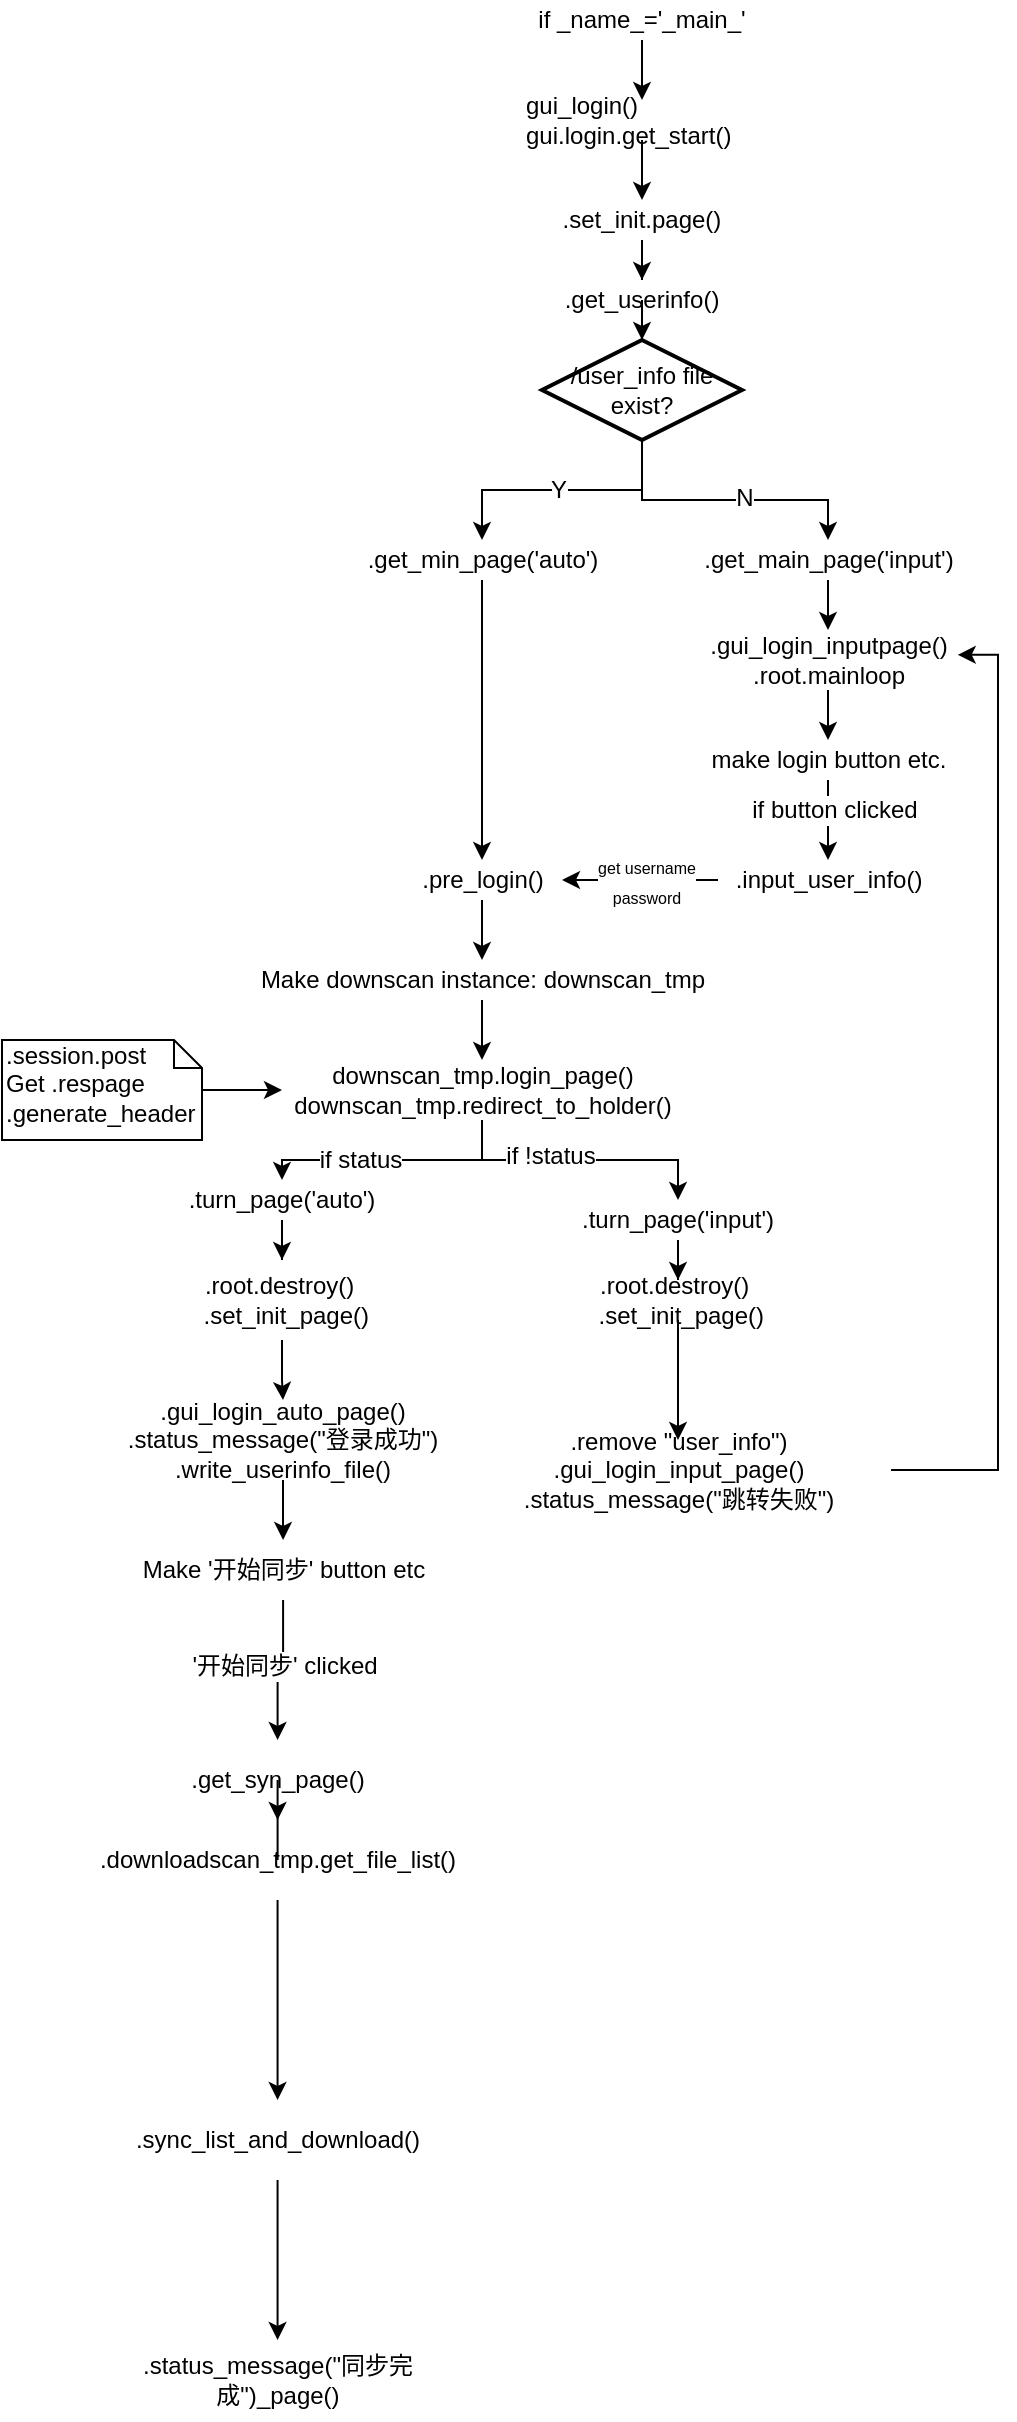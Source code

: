 <mxfile version="12.5.8" type="github">
  <diagram id="PcgDVWfokU0HxczI5ISc" name="Page-1">
    <mxGraphModel dx="1180" dy="217" grid="1" gridSize="10" guides="1" tooltips="1" connect="1" arrows="1" fold="1" page="1" pageScale="1" pageWidth="827" pageHeight="1169" math="0" shadow="0">
      <root>
        <mxCell id="0"/>
        <mxCell id="1" parent="0"/>
        <mxCell id="Sg0xF2iIA_ZiJ6ys9VCF-3" value="" style="edgeStyle=orthogonalEdgeStyle;rounded=0;orthogonalLoop=1;jettySize=auto;html=1;" parent="1" source="Sg0xF2iIA_ZiJ6ys9VCF-1" target="Sg0xF2iIA_ZiJ6ys9VCF-2" edge="1">
          <mxGeometry relative="1" as="geometry"/>
        </mxCell>
        <mxCell id="Sg0xF2iIA_ZiJ6ys9VCF-1" value="if _name_=&#39;_main_&#39;" style="text;html=1;strokeColor=none;fillColor=none;align=center;verticalAlign=middle;whiteSpace=wrap;rounded=0;" parent="1" vertex="1">
          <mxGeometry x="20" y="20" width="120" height="20" as="geometry"/>
        </mxCell>
        <mxCell id="Sg0xF2iIA_ZiJ6ys9VCF-5" value="" style="edgeStyle=orthogonalEdgeStyle;rounded=0;orthogonalLoop=1;jettySize=auto;html=1;" parent="1" source="Sg0xF2iIA_ZiJ6ys9VCF-2" target="Sg0xF2iIA_ZiJ6ys9VCF-4" edge="1">
          <mxGeometry relative="1" as="geometry"/>
        </mxCell>
        <mxCell id="Sg0xF2iIA_ZiJ6ys9VCF-2" value="gui_login()&lt;br&gt;gui.login.get_start()" style="text;html=1;strokeColor=none;fillColor=none;align=left;verticalAlign=middle;whiteSpace=wrap;rounded=0;" parent="1" vertex="1">
          <mxGeometry x="20" y="70" width="120" height="20" as="geometry"/>
        </mxCell>
        <mxCell id="Sg0xF2iIA_ZiJ6ys9VCF-7" value="" style="edgeStyle=orthogonalEdgeStyle;rounded=0;orthogonalLoop=1;jettySize=auto;html=1;" parent="1" source="Sg0xF2iIA_ZiJ6ys9VCF-4" target="Sg0xF2iIA_ZiJ6ys9VCF-6" edge="1">
          <mxGeometry relative="1" as="geometry"/>
        </mxCell>
        <mxCell id="Sg0xF2iIA_ZiJ6ys9VCF-4" value=".set_init.page()" style="text;html=1;strokeColor=none;fillColor=none;align=center;verticalAlign=middle;whiteSpace=wrap;rounded=0;" parent="1" vertex="1">
          <mxGeometry x="20" y="120" width="120" height="20" as="geometry"/>
        </mxCell>
        <mxCell id="Sg0xF2iIA_ZiJ6ys9VCF-11" style="edgeStyle=orthogonalEdgeStyle;rounded=0;orthogonalLoop=1;jettySize=auto;html=1;entryX=0.5;entryY=0;entryDx=0;entryDy=0;entryPerimeter=0;" parent="1" source="Sg0xF2iIA_ZiJ6ys9VCF-6" target="Sg0xF2iIA_ZiJ6ys9VCF-10" edge="1">
          <mxGeometry relative="1" as="geometry"/>
        </mxCell>
        <mxCell id="Sg0xF2iIA_ZiJ6ys9VCF-6" value=".get_userinfo()" style="text;html=1;strokeColor=none;fillColor=none;align=center;verticalAlign=middle;whiteSpace=wrap;rounded=0;" parent="1" vertex="1">
          <mxGeometry x="20" y="160" width="120" height="20" as="geometry"/>
        </mxCell>
        <mxCell id="Sg0xF2iIA_ZiJ6ys9VCF-13" value="" style="edgeStyle=orthogonalEdgeStyle;rounded=0;orthogonalLoop=1;jettySize=auto;html=1;" parent="1" source="Sg0xF2iIA_ZiJ6ys9VCF-10" target="Sg0xF2iIA_ZiJ6ys9VCF-18" edge="1">
          <mxGeometry relative="1" as="geometry">
            <mxPoint y="290.0" as="targetPoint"/>
          </mxGeometry>
        </mxCell>
        <mxCell id="Sg0xF2iIA_ZiJ6ys9VCF-16" value="Y" style="text;html=1;align=center;verticalAlign=middle;resizable=0;points=[];labelBackgroundColor=#ffffff;" parent="Sg0xF2iIA_ZiJ6ys9VCF-13" vertex="1" connectable="0">
          <mxGeometry x="0.038" relative="1" as="geometry">
            <mxPoint as="offset"/>
          </mxGeometry>
        </mxCell>
        <mxCell id="Sg0xF2iIA_ZiJ6ys9VCF-15" value="" style="edgeStyle=orthogonalEdgeStyle;rounded=0;orthogonalLoop=1;jettySize=auto;html=1;" parent="1" source="Sg0xF2iIA_ZiJ6ys9VCF-10" target="Sg0xF2iIA_ZiJ6ys9VCF-23" edge="1">
          <mxGeometry relative="1" as="geometry">
            <mxPoint x="170" y="330" as="targetPoint"/>
            <Array as="points">
              <mxPoint x="80" y="270"/>
              <mxPoint x="173" y="270"/>
            </Array>
          </mxGeometry>
        </mxCell>
        <mxCell id="Sg0xF2iIA_ZiJ6ys9VCF-17" value="N" style="text;html=1;align=center;verticalAlign=middle;resizable=0;points=[];labelBackgroundColor=#ffffff;" parent="Sg0xF2iIA_ZiJ6ys9VCF-15" vertex="1" connectable="0">
          <mxGeometry x="0.129" y="1" relative="1" as="geometry">
            <mxPoint as="offset"/>
          </mxGeometry>
        </mxCell>
        <mxCell id="Sg0xF2iIA_ZiJ6ys9VCF-10" value="/user_info file exist?" style="strokeWidth=2;html=1;shape=mxgraph.flowchart.decision;whiteSpace=wrap;" parent="1" vertex="1">
          <mxGeometry x="30" y="190" width="100" height="50" as="geometry"/>
        </mxCell>
        <mxCell id="Sg0xF2iIA_ZiJ6ys9VCF-21" value="" style="edgeStyle=orthogonalEdgeStyle;rounded=0;orthogonalLoop=1;jettySize=auto;html=1;" parent="1" source="Sg0xF2iIA_ZiJ6ys9VCF-18" target="Sg0xF2iIA_ZiJ6ys9VCF-20" edge="1">
          <mxGeometry relative="1" as="geometry"/>
        </mxCell>
        <mxCell id="Sg0xF2iIA_ZiJ6ys9VCF-18" value=".get_min_page(&#39;auto&#39;)" style="text;html=1;align=center;verticalAlign=middle;resizable=0;points=[];autosize=1;" parent="1" vertex="1">
          <mxGeometry x="-65" y="290" width="130" height="20" as="geometry"/>
        </mxCell>
        <mxCell id="Sg0xF2iIA_ZiJ6ys9VCF-36" value="" style="edgeStyle=orthogonalEdgeStyle;rounded=0;orthogonalLoop=1;jettySize=auto;html=1;" parent="1" source="Sg0xF2iIA_ZiJ6ys9VCF-20" target="Sg0xF2iIA_ZiJ6ys9VCF-35" edge="1">
          <mxGeometry relative="1" as="geometry"/>
        </mxCell>
        <mxCell id="Sg0xF2iIA_ZiJ6ys9VCF-20" value=".pre_login()" style="text;html=1;align=center;verticalAlign=middle;resizable=0;points=[];autosize=1;" parent="1" vertex="1">
          <mxGeometry x="-40" y="450" width="80" height="20" as="geometry"/>
        </mxCell>
        <mxCell id="Sg0xF2iIA_ZiJ6ys9VCF-38" value="" style="edgeStyle=orthogonalEdgeStyle;rounded=0;orthogonalLoop=1;jettySize=auto;html=1;" parent="1" source="Sg0xF2iIA_ZiJ6ys9VCF-35" target="Sg0xF2iIA_ZiJ6ys9VCF-37" edge="1">
          <mxGeometry relative="1" as="geometry"/>
        </mxCell>
        <mxCell id="Sg0xF2iIA_ZiJ6ys9VCF-35" value="Make downscan instance: downscan_tmp" style="text;html=1;align=center;verticalAlign=middle;resizable=0;points=[];autosize=1;" parent="1" vertex="1">
          <mxGeometry x="-120" y="500" width="240" height="20" as="geometry"/>
        </mxCell>
        <mxCell id="Sg0xF2iIA_ZiJ6ys9VCF-39" style="edgeStyle=orthogonalEdgeStyle;rounded=0;orthogonalLoop=1;jettySize=auto;html=1;" parent="1" source="Sg0xF2iIA_ZiJ6ys9VCF-37" target="Sg0xF2iIA_ZiJ6ys9VCF-43" edge="1">
          <mxGeometry relative="1" as="geometry">
            <mxPoint x="-100" y="610" as="targetPoint"/>
          </mxGeometry>
        </mxCell>
        <mxCell id="Sg0xF2iIA_ZiJ6ys9VCF-42" value="if status" style="text;html=1;align=center;verticalAlign=middle;resizable=0;points=[];labelBackgroundColor=#ffffff;" parent="Sg0xF2iIA_ZiJ6ys9VCF-39" vertex="1" connectable="0">
          <mxGeometry x="0.251" relative="1" as="geometry">
            <mxPoint as="offset"/>
          </mxGeometry>
        </mxCell>
        <mxCell id="Sg0xF2iIA_ZiJ6ys9VCF-40" style="edgeStyle=orthogonalEdgeStyle;rounded=0;orthogonalLoop=1;jettySize=auto;html=1;entryX=0.5;entryY=0;entryDx=0;entryDy=0;" parent="1" source="Sg0xF2iIA_ZiJ6ys9VCF-37" target="Sg0xF2iIA_ZiJ6ys9VCF-44" edge="1">
          <mxGeometry relative="1" as="geometry">
            <mxPoint x="100" y="630" as="targetPoint"/>
          </mxGeometry>
        </mxCell>
        <mxCell id="Sg0xF2iIA_ZiJ6ys9VCF-41" value="if !status" style="text;html=1;align=center;verticalAlign=middle;resizable=0;points=[];labelBackgroundColor=#ffffff;" parent="Sg0xF2iIA_ZiJ6ys9VCF-40" vertex="1" connectable="0">
          <mxGeometry x="-0.226" y="2" relative="1" as="geometry">
            <mxPoint as="offset"/>
          </mxGeometry>
        </mxCell>
        <mxCell id="Sg0xF2iIA_ZiJ6ys9VCF-37" value="downscan_tmp.login_page()&lt;br&gt;downscan_tmp.redirect_to_holder()" style="text;html=1;align=center;verticalAlign=middle;resizable=0;points=[];autosize=1;" parent="1" vertex="1">
          <mxGeometry x="-100" y="550" width="200" height="30" as="geometry"/>
        </mxCell>
        <mxCell id="Sg0xF2iIA_ZiJ6ys9VCF-25" value="" style="edgeStyle=orthogonalEdgeStyle;rounded=0;orthogonalLoop=1;jettySize=auto;html=1;" parent="1" source="Sg0xF2iIA_ZiJ6ys9VCF-23" target="Sg0xF2iIA_ZiJ6ys9VCF-24" edge="1">
          <mxGeometry relative="1" as="geometry"/>
        </mxCell>
        <mxCell id="Sg0xF2iIA_ZiJ6ys9VCF-23" value="&lt;span style=&quot;background-color: rgb(255 , 255 , 255)&quot;&gt;.get_main_page(&#39;input&#39;)&lt;/span&gt;" style="text;html=1;align=center;verticalAlign=middle;resizable=0;points=[];autosize=1;" parent="1" vertex="1">
          <mxGeometry x="103" y="290" width="140" height="20" as="geometry"/>
        </mxCell>
        <mxCell id="Sg0xF2iIA_ZiJ6ys9VCF-29" value="" style="edgeStyle=orthogonalEdgeStyle;rounded=0;orthogonalLoop=1;jettySize=auto;html=1;" parent="1" source="Sg0xF2iIA_ZiJ6ys9VCF-24" target="Sg0xF2iIA_ZiJ6ys9VCF-28" edge="1">
          <mxGeometry relative="1" as="geometry"/>
        </mxCell>
        <mxCell id="Sg0xF2iIA_ZiJ6ys9VCF-24" value="&lt;span style=&quot;background-color: rgb(255 , 255 , 255)&quot;&gt;.gui_login_inputpage()&lt;br&gt;.root.mainloop&lt;br&gt;&lt;/span&gt;" style="text;html=1;align=center;verticalAlign=middle;resizable=0;points=[];autosize=1;" parent="1" vertex="1">
          <mxGeometry x="108" y="335" width="130" height="30" as="geometry"/>
        </mxCell>
        <mxCell id="Sg0xF2iIA_ZiJ6ys9VCF-31" value="" style="edgeStyle=orthogonalEdgeStyle;rounded=0;orthogonalLoop=1;jettySize=auto;html=1;" parent="1" source="Sg0xF2iIA_ZiJ6ys9VCF-28" target="Sg0xF2iIA_ZiJ6ys9VCF-30" edge="1">
          <mxGeometry relative="1" as="geometry"/>
        </mxCell>
        <mxCell id="Sg0xF2iIA_ZiJ6ys9VCF-32" value="if button clicked" style="text;html=1;align=center;verticalAlign=middle;resizable=0;points=[];labelBackgroundColor=#ffffff;" parent="Sg0xF2iIA_ZiJ6ys9VCF-31" vertex="1" connectable="0">
          <mxGeometry x="-0.267" y="3" relative="1" as="geometry">
            <mxPoint as="offset"/>
          </mxGeometry>
        </mxCell>
        <mxCell id="Sg0xF2iIA_ZiJ6ys9VCF-28" value="&lt;span style=&quot;background-color: rgb(255 , 255 , 255)&quot;&gt;make login button etc.&lt;br&gt;&lt;/span&gt;" style="text;html=1;align=center;verticalAlign=middle;resizable=0;points=[];autosize=1;" parent="1" vertex="1">
          <mxGeometry x="108" y="390" width="130" height="20" as="geometry"/>
        </mxCell>
        <mxCell id="Sg0xF2iIA_ZiJ6ys9VCF-33" style="edgeStyle=orthogonalEdgeStyle;rounded=0;orthogonalLoop=1;jettySize=auto;html=1;" parent="1" source="Sg0xF2iIA_ZiJ6ys9VCF-30" target="Sg0xF2iIA_ZiJ6ys9VCF-20" edge="1">
          <mxGeometry relative="1" as="geometry"/>
        </mxCell>
        <mxCell id="Sg0xF2iIA_ZiJ6ys9VCF-34" value="&lt;font style=&quot;font-size: 8px&quot;&gt;get username&lt;br&gt;password&lt;/font&gt;" style="text;html=1;align=center;verticalAlign=middle;resizable=0;points=[];labelBackgroundColor=#ffffff;" parent="Sg0xF2iIA_ZiJ6ys9VCF-33" vertex="1" connectable="0">
          <mxGeometry x="-0.08" relative="1" as="geometry">
            <mxPoint as="offset"/>
          </mxGeometry>
        </mxCell>
        <mxCell id="Sg0xF2iIA_ZiJ6ys9VCF-30" value="&lt;span style=&quot;background-color: rgb(255 , 255 , 255)&quot;&gt;.input_user_info()&lt;br&gt;&lt;/span&gt;" style="text;html=1;align=center;verticalAlign=middle;resizable=0;points=[];autosize=1;" parent="1" vertex="1">
          <mxGeometry x="118" y="450" width="110" height="20" as="geometry"/>
        </mxCell>
        <mxCell id="BA61lPaq3UWpXxxcgwDQ-9" value="" style="edgeStyle=orthogonalEdgeStyle;rounded=0;orthogonalLoop=1;jettySize=auto;html=1;" edge="1" parent="1" source="Sg0xF2iIA_ZiJ6ys9VCF-43" target="BA61lPaq3UWpXxxcgwDQ-8">
          <mxGeometry relative="1" as="geometry"/>
        </mxCell>
        <mxCell id="Sg0xF2iIA_ZiJ6ys9VCF-43" value=".turn_page(&#39;auto&#39;)" style="text;html=1;strokeColor=none;fillColor=none;align=center;verticalAlign=middle;whiteSpace=wrap;rounded=0;" parent="1" vertex="1">
          <mxGeometry x="-120" y="610" width="40" height="20" as="geometry"/>
        </mxCell>
        <mxCell id="BA61lPaq3UWpXxxcgwDQ-14" value="" style="edgeStyle=orthogonalEdgeStyle;rounded=0;orthogonalLoop=1;jettySize=auto;html=1;" edge="1" parent="1" source="BA61lPaq3UWpXxxcgwDQ-8" target="BA61lPaq3UWpXxxcgwDQ-13">
          <mxGeometry relative="1" as="geometry"/>
        </mxCell>
        <mxCell id="BA61lPaq3UWpXxxcgwDQ-8" value="&lt;div&gt;.root.destroy()&lt;span&gt;&amp;nbsp; &amp;nbsp;.set_init_page()&lt;/span&gt;&lt;/div&gt;" style="text;html=1;strokeColor=none;fillColor=none;align=center;verticalAlign=middle;whiteSpace=wrap;rounded=0;" vertex="1" parent="1">
          <mxGeometry x="-147.5" y="650" width="95" height="40" as="geometry"/>
        </mxCell>
        <mxCell id="BA61lPaq3UWpXxxcgwDQ-21" value="" style="edgeStyle=orthogonalEdgeStyle;rounded=0;orthogonalLoop=1;jettySize=auto;html=1;" edge="1" parent="1" source="BA61lPaq3UWpXxxcgwDQ-13" target="BA61lPaq3UWpXxxcgwDQ-20">
          <mxGeometry relative="1" as="geometry"/>
        </mxCell>
        <mxCell id="BA61lPaq3UWpXxxcgwDQ-13" value="&lt;div&gt;.gui_login_auto_page()&lt;/div&gt;&lt;div&gt;.status_message(&quot;登录成功&quot;)&lt;/div&gt;&lt;div&gt;.write_userinfo_file()&lt;/div&gt;" style="text;html=1;strokeColor=none;fillColor=none;align=center;verticalAlign=middle;whiteSpace=wrap;rounded=0;" vertex="1" parent="1">
          <mxGeometry x="-198.86" y="720" width="198.75" height="40" as="geometry"/>
        </mxCell>
        <mxCell id="BA61lPaq3UWpXxxcgwDQ-23" value="" style="edgeStyle=orthogonalEdgeStyle;rounded=0;orthogonalLoop=1;jettySize=auto;html=1;" edge="1" parent="1" source="BA61lPaq3UWpXxxcgwDQ-20" target="BA61lPaq3UWpXxxcgwDQ-22">
          <mxGeometry relative="1" as="geometry"/>
        </mxCell>
        <mxCell id="BA61lPaq3UWpXxxcgwDQ-24" value="&#39;开始同步&#39; clicked" style="text;html=1;align=center;verticalAlign=middle;resizable=0;points=[];labelBackgroundColor=#ffffff;" vertex="1" connectable="0" parent="BA61lPaq3UWpXxxcgwDQ-23">
          <mxGeometry x="-0.768" y="-1" relative="1" as="geometry">
            <mxPoint x="0.94" y="24.29" as="offset"/>
          </mxGeometry>
        </mxCell>
        <mxCell id="BA61lPaq3UWpXxxcgwDQ-20" value="&lt;div&gt;Make &#39;开始同步&#39; button etc&lt;/div&gt;" style="text;html=1;strokeColor=none;fillColor=none;align=center;verticalAlign=middle;whiteSpace=wrap;rounded=0;" vertex="1" parent="1">
          <mxGeometry x="-184.43" y="790" width="169.89" height="30" as="geometry"/>
        </mxCell>
        <mxCell id="BA61lPaq3UWpXxxcgwDQ-26" value="" style="edgeStyle=orthogonalEdgeStyle;rounded=0;orthogonalLoop=1;jettySize=auto;html=1;" edge="1" parent="1" source="BA61lPaq3UWpXxxcgwDQ-22" target="BA61lPaq3UWpXxxcgwDQ-25">
          <mxGeometry relative="1" as="geometry"/>
        </mxCell>
        <mxCell id="BA61lPaq3UWpXxxcgwDQ-22" value="&lt;div&gt;.get_syn_page()&lt;/div&gt;" style="text;html=1;strokeColor=none;fillColor=none;align=center;verticalAlign=middle;whiteSpace=wrap;rounded=0;" vertex="1" parent="1">
          <mxGeometry x="-184.43" y="890" width="164.43" height="40" as="geometry"/>
        </mxCell>
        <mxCell id="BA61lPaq3UWpXxxcgwDQ-28" value="" style="edgeStyle=orthogonalEdgeStyle;rounded=0;orthogonalLoop=1;jettySize=auto;html=1;" edge="1" parent="1" source="BA61lPaq3UWpXxxcgwDQ-25" target="BA61lPaq3UWpXxxcgwDQ-27">
          <mxGeometry relative="1" as="geometry"/>
        </mxCell>
        <mxCell id="BA61lPaq3UWpXxxcgwDQ-25" value="&lt;div&gt;.downloadscan_tmp.get_file_list()&lt;/div&gt;" style="text;html=1;strokeColor=none;fillColor=none;align=center;verticalAlign=middle;whiteSpace=wrap;rounded=0;" vertex="1" parent="1">
          <mxGeometry x="-184.43" y="930" width="164.43" height="40" as="geometry"/>
        </mxCell>
        <mxCell id="BA61lPaq3UWpXxxcgwDQ-30" value="" style="edgeStyle=orthogonalEdgeStyle;rounded=0;orthogonalLoop=1;jettySize=auto;html=1;" edge="1" parent="1" source="BA61lPaq3UWpXxxcgwDQ-27" target="BA61lPaq3UWpXxxcgwDQ-29">
          <mxGeometry relative="1" as="geometry"/>
        </mxCell>
        <mxCell id="BA61lPaq3UWpXxxcgwDQ-27" value="&lt;div&gt;.sync_list_and_download()&lt;/div&gt;" style="text;html=1;strokeColor=none;fillColor=none;align=center;verticalAlign=middle;whiteSpace=wrap;rounded=0;" vertex="1" parent="1">
          <mxGeometry x="-184.43" y="1070" width="164.43" height="40" as="geometry"/>
        </mxCell>
        <mxCell id="BA61lPaq3UWpXxxcgwDQ-29" value="&lt;span&gt;.status_message(&quot;同步完成&quot;)&lt;/span&gt;_page()" style="text;html=1;strokeColor=none;fillColor=none;align=center;verticalAlign=middle;whiteSpace=wrap;rounded=0;" vertex="1" parent="1">
          <mxGeometry x="-184.43" y="1190" width="164.43" height="40" as="geometry"/>
        </mxCell>
        <mxCell id="BA61lPaq3UWpXxxcgwDQ-16" value="" style="edgeStyle=orthogonalEdgeStyle;rounded=0;orthogonalLoop=1;jettySize=auto;html=1;" edge="1" parent="1" source="Sg0xF2iIA_ZiJ6ys9VCF-44" target="BA61lPaq3UWpXxxcgwDQ-15">
          <mxGeometry relative="1" as="geometry"/>
        </mxCell>
        <mxCell id="Sg0xF2iIA_ZiJ6ys9VCF-44" value=".turn_page(&#39;input&#39;)" style="text;html=1;strokeColor=none;fillColor=none;align=center;verticalAlign=middle;whiteSpace=wrap;rounded=0;" parent="1" vertex="1">
          <mxGeometry x="78" y="620" width="40" height="20" as="geometry"/>
        </mxCell>
        <mxCell id="BA61lPaq3UWpXxxcgwDQ-18" value="" style="edgeStyle=orthogonalEdgeStyle;rounded=0;orthogonalLoop=1;jettySize=auto;html=1;" edge="1" parent="1" source="BA61lPaq3UWpXxxcgwDQ-15" target="BA61lPaq3UWpXxxcgwDQ-17">
          <mxGeometry relative="1" as="geometry"/>
        </mxCell>
        <mxCell id="BA61lPaq3UWpXxxcgwDQ-15" value=".root.destroy()&amp;nbsp; &amp;nbsp;.set_init_page()" style="text;html=1;strokeColor=none;fillColor=none;align=center;verticalAlign=middle;whiteSpace=wrap;rounded=0;" vertex="1" parent="1">
          <mxGeometry x="78" y="660" width="40" height="20" as="geometry"/>
        </mxCell>
        <mxCell id="BA61lPaq3UWpXxxcgwDQ-19" style="edgeStyle=orthogonalEdgeStyle;rounded=0;orthogonalLoop=1;jettySize=auto;html=1;entryX=0.999;entryY=0.413;entryDx=0;entryDy=0;entryPerimeter=0;" edge="1" parent="1" source="BA61lPaq3UWpXxxcgwDQ-17" target="Sg0xF2iIA_ZiJ6ys9VCF-24">
          <mxGeometry relative="1" as="geometry">
            <Array as="points">
              <mxPoint x="258" y="755"/>
              <mxPoint x="258" y="348"/>
            </Array>
          </mxGeometry>
        </mxCell>
        <mxCell id="BA61lPaq3UWpXxxcgwDQ-17" value="&lt;div&gt;.remove &quot;user_info&quot;)&lt;/div&gt;&lt;div&gt;.gui_login_input_page()&lt;/div&gt;&lt;div&gt;&lt;span&gt;.status_message(&quot;跳转失败&quot;)&lt;/span&gt;&lt;/div&gt;" style="text;html=1;strokeColor=none;fillColor=none;align=center;verticalAlign=middle;whiteSpace=wrap;rounded=0;" vertex="1" parent="1">
          <mxGeometry x="-8.5" y="740" width="213" height="30" as="geometry"/>
        </mxCell>
        <mxCell id="BA61lPaq3UWpXxxcgwDQ-5" style="edgeStyle=orthogonalEdgeStyle;rounded=0;orthogonalLoop=1;jettySize=auto;html=1;" edge="1" parent="1" source="BA61lPaq3UWpXxxcgwDQ-4" target="Sg0xF2iIA_ZiJ6ys9VCF-37">
          <mxGeometry relative="1" as="geometry"/>
        </mxCell>
        <mxCell id="BA61lPaq3UWpXxxcgwDQ-4" value=".session.post&lt;br&gt;Get&amp;nbsp;.respage&lt;br&gt;.generate_header" style="shape=note;whiteSpace=wrap;html=1;size=14;verticalAlign=top;align=left;spacingTop=-6;" vertex="1" parent="1">
          <mxGeometry x="-240" y="540" width="100" height="50" as="geometry"/>
        </mxCell>
      </root>
    </mxGraphModel>
  </diagram>
</mxfile>
